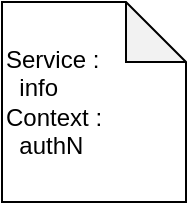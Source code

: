 <mxfile>
    <diagram id="52S8A5fsknrC7vzfv0PT" name="ページ1">
        <mxGraphModel dx="1604" dy="1255" grid="1" gridSize="10" guides="1" tooltips="1" connect="1" arrows="1" fold="1" page="1" pageScale="1" pageWidth="827" pageHeight="1169" math="0" shadow="0">
            <root>
                <mxCell id="0"/>
                <mxCell id="1" parent="0"/>
                <mxCell id="2" value="Service :&lt;br&gt;&amp;nbsp; info&lt;br&gt;Context :&lt;br&gt;&amp;nbsp; authN" style="shape=note;whiteSpace=wrap;html=1;backgroundOutline=1;darkOpacity=0.05;fillColor=none;align=left;" vertex="1" parent="1">
                    <mxGeometry width="92" height="100" as="geometry"/>
                </mxCell>
            </root>
        </mxGraphModel>
    </diagram>
</mxfile>
